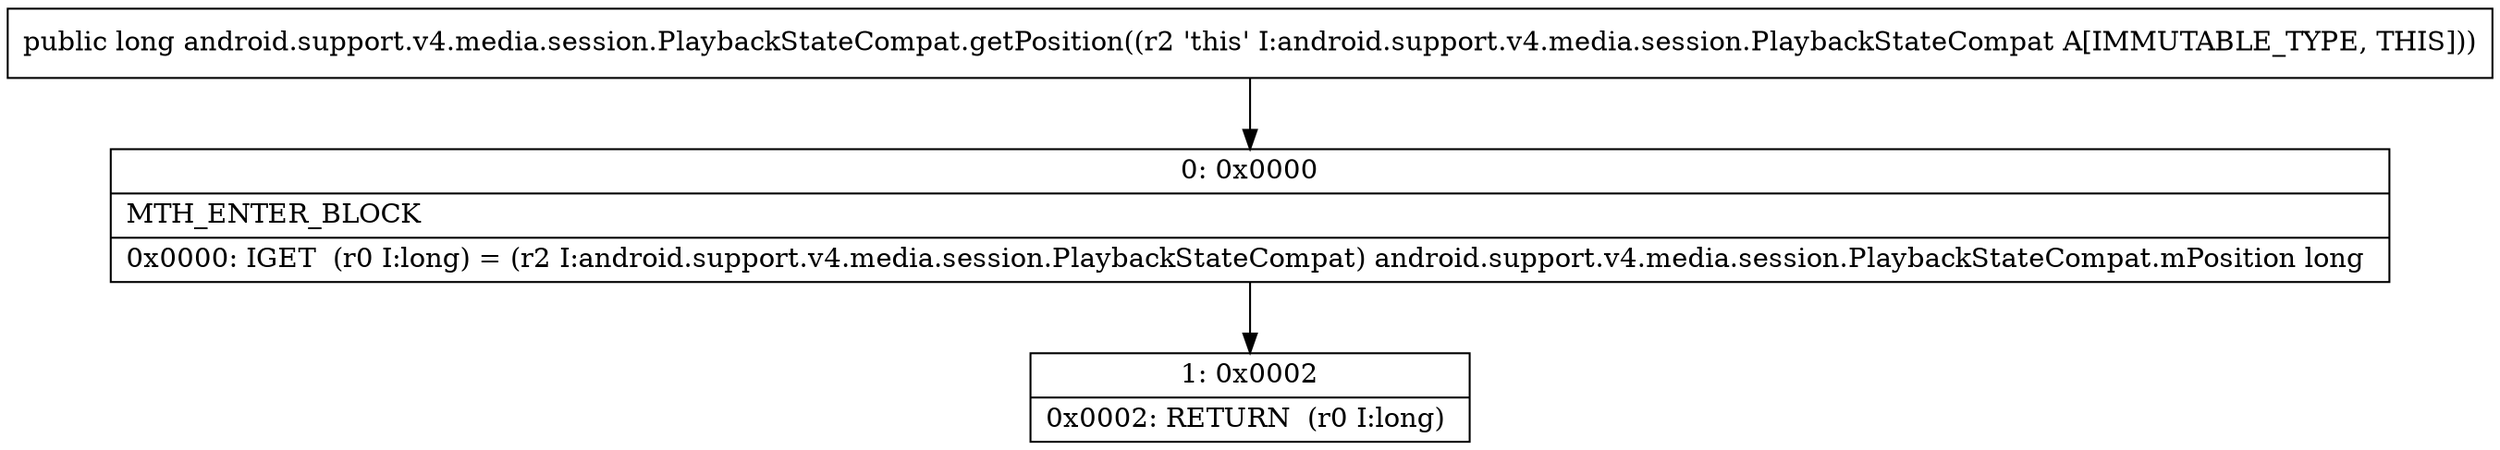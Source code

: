 digraph "CFG forandroid.support.v4.media.session.PlaybackStateCompat.getPosition()J" {
Node_0 [shape=record,label="{0\:\ 0x0000|MTH_ENTER_BLOCK\l|0x0000: IGET  (r0 I:long) = (r2 I:android.support.v4.media.session.PlaybackStateCompat) android.support.v4.media.session.PlaybackStateCompat.mPosition long \l}"];
Node_1 [shape=record,label="{1\:\ 0x0002|0x0002: RETURN  (r0 I:long) \l}"];
MethodNode[shape=record,label="{public long android.support.v4.media.session.PlaybackStateCompat.getPosition((r2 'this' I:android.support.v4.media.session.PlaybackStateCompat A[IMMUTABLE_TYPE, THIS])) }"];
MethodNode -> Node_0;
Node_0 -> Node_1;
}

